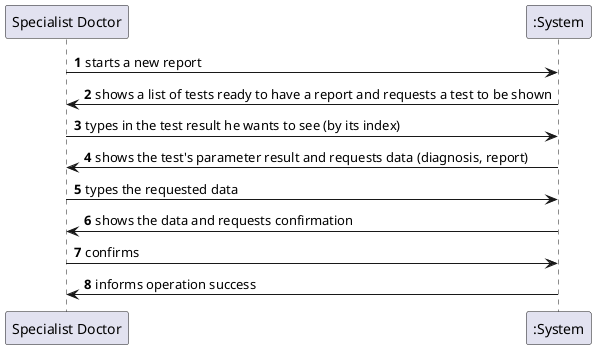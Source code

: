 @startuml

autonumber

"Specialist Doctor" -> ":System": starts a new report
":System" -> "Specialist Doctor": shows a list of tests ready to have a report and requests a test to be shown
"Specialist Doctor" -> ":System": types in the test result he wants to see (by its index)
":System" -> "Specialist Doctor": shows the test's parameter result and requests data (diagnosis, report)
"Specialist Doctor" -> ":System": types the requested data
":System" -> "Specialist Doctor": shows the data and requests confirmation
"Specialist Doctor" -> ":System": confirms
":System" -> "Specialist Doctor": informs operation success
@enduml